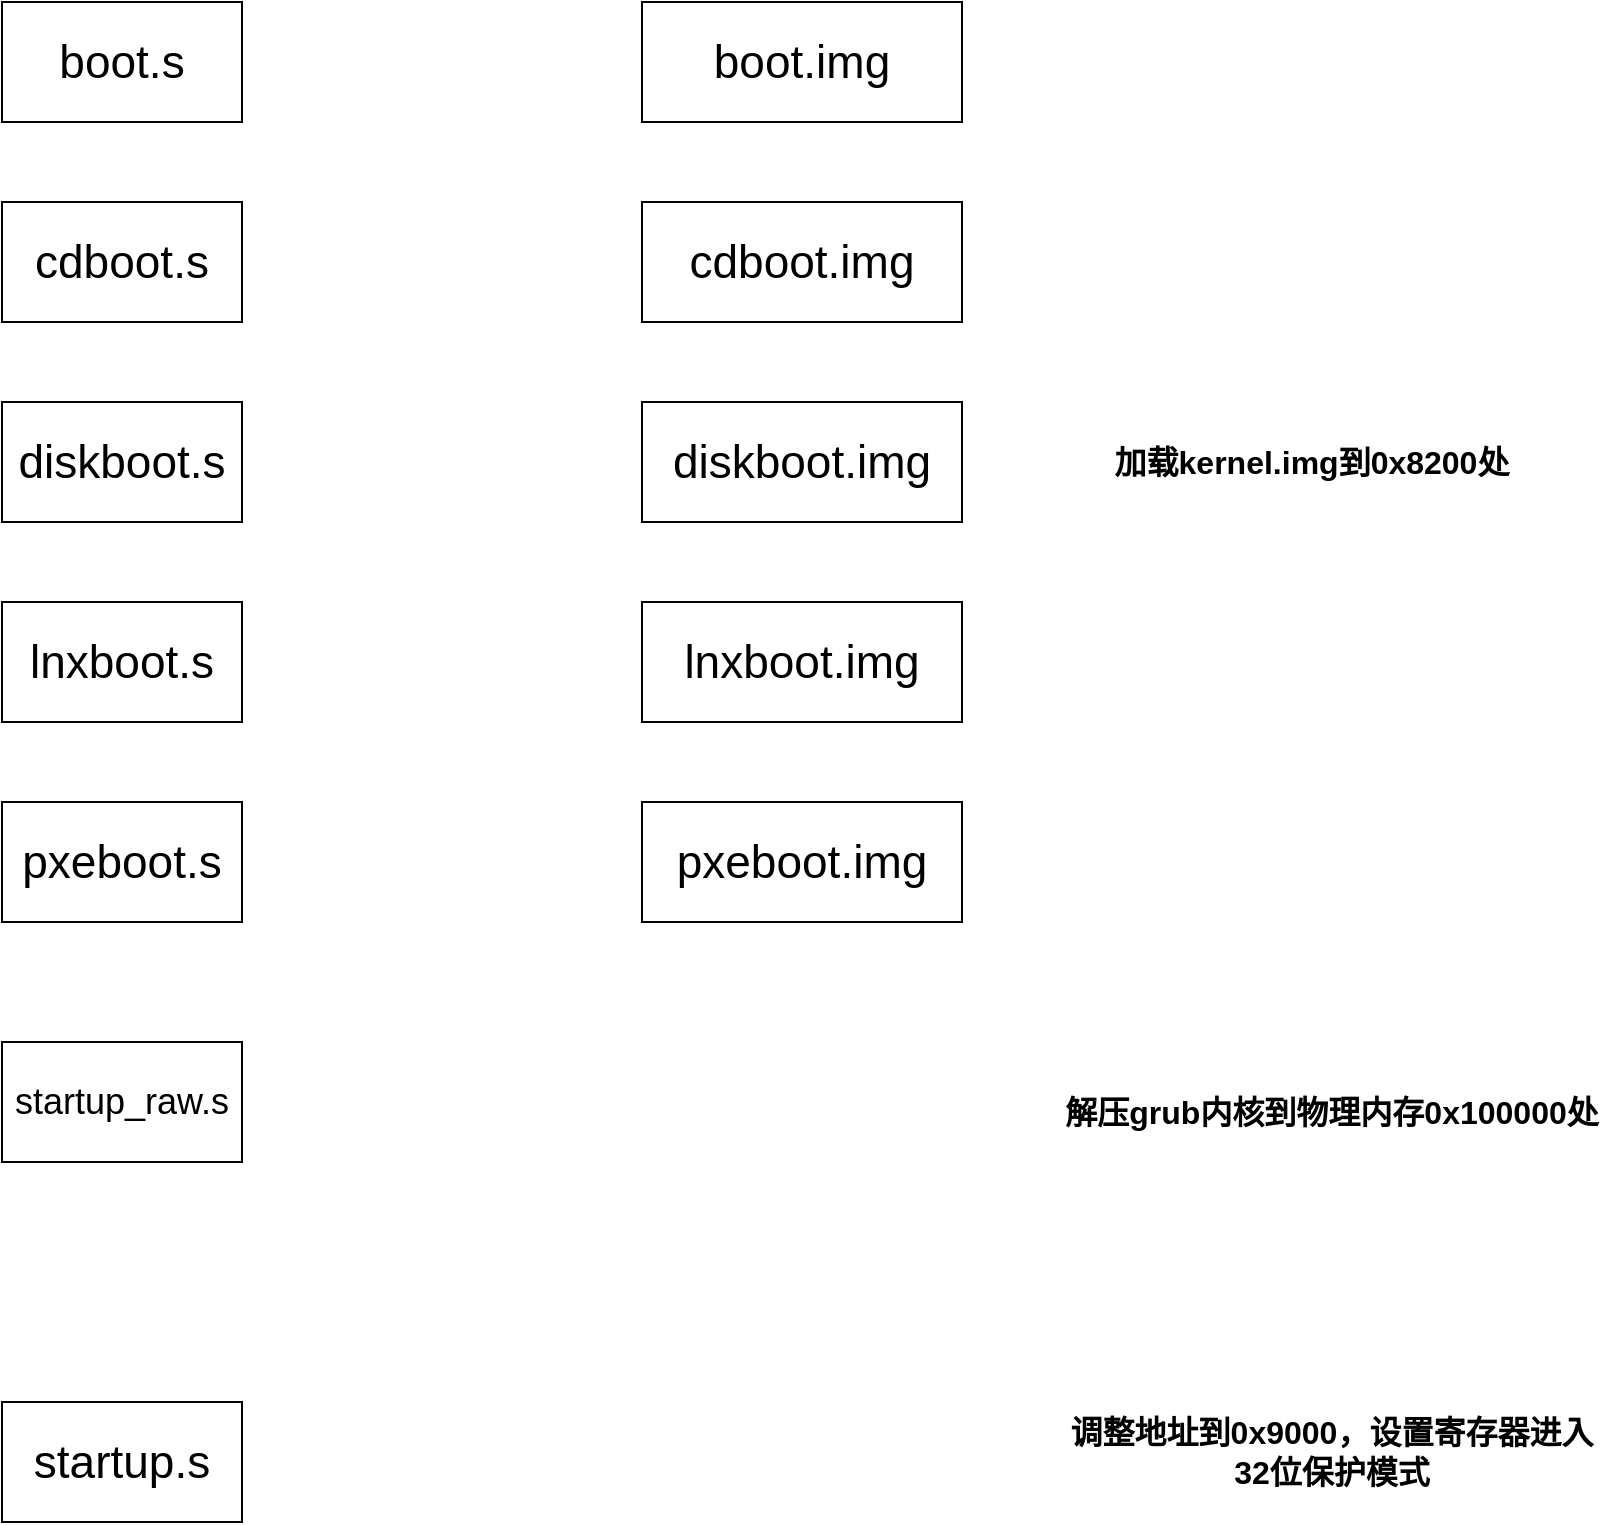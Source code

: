 <mxfile version="26.0.16">
  <diagram name="第 1 页" id="qVd3lY48XYW6TAuIKLlf">
    <mxGraphModel dx="2074" dy="1106" grid="1" gridSize="10" guides="1" tooltips="1" connect="1" arrows="1" fold="1" page="1" pageScale="1" pageWidth="827" pageHeight="1169" math="0" shadow="0">
      <root>
        <mxCell id="0" />
        <mxCell id="1" parent="0" />
        <mxCell id="5AeU0fSuztcq6rPFDfoo-1" value="&lt;font style=&quot;font-size: 23px;&quot;&gt;boot.s&lt;/font&gt;" style="rounded=0;whiteSpace=wrap;html=1;" parent="1" vertex="1">
          <mxGeometry x="80" y="240" width="120" height="60" as="geometry" />
        </mxCell>
        <mxCell id="5AeU0fSuztcq6rPFDfoo-2" value="&lt;font style=&quot;font-size: 23px;&quot;&gt;boot.img&lt;/font&gt;" style="rounded=0;whiteSpace=wrap;html=1;" parent="1" vertex="1">
          <mxGeometry x="400" y="240" width="160" height="60" as="geometry" />
        </mxCell>
        <mxCell id="5AeU0fSuztcq6rPFDfoo-3" value="&lt;font style=&quot;font-size: 23px;&quot;&gt;cdboot.s&lt;/font&gt;" style="rounded=0;whiteSpace=wrap;html=1;" parent="1" vertex="1">
          <mxGeometry x="80" y="340" width="120" height="60" as="geometry" />
        </mxCell>
        <mxCell id="5AeU0fSuztcq6rPFDfoo-4" value="&lt;font style=&quot;font-size: 23px;&quot;&gt;diskboot.s&lt;/font&gt;" style="rounded=0;whiteSpace=wrap;html=1;" parent="1" vertex="1">
          <mxGeometry x="80" y="440" width="120" height="60" as="geometry" />
        </mxCell>
        <mxCell id="5AeU0fSuztcq6rPFDfoo-5" value="&lt;font style=&quot;font-size: 23px;&quot;&gt;lnxboot.s&lt;/font&gt;" style="rounded=0;whiteSpace=wrap;html=1;" parent="1" vertex="1">
          <mxGeometry x="80" y="540" width="120" height="60" as="geometry" />
        </mxCell>
        <mxCell id="5AeU0fSuztcq6rPFDfoo-6" value="&lt;font style=&quot;font-size: 23px;&quot;&gt;pxeboot.s&lt;/font&gt;" style="rounded=0;whiteSpace=wrap;html=1;" parent="1" vertex="1">
          <mxGeometry x="80" y="640" width="120" height="60" as="geometry" />
        </mxCell>
        <mxCell id="5AeU0fSuztcq6rPFDfoo-9" value="&lt;font style=&quot;font-size: 23px;&quot;&gt;cdboot.img&lt;/font&gt;" style="rounded=0;whiteSpace=wrap;html=1;" parent="1" vertex="1">
          <mxGeometry x="400" y="340" width="160" height="60" as="geometry" />
        </mxCell>
        <mxCell id="5AeU0fSuztcq6rPFDfoo-10" value="&lt;font style=&quot;font-size: 23px;&quot;&gt;diskboot.img&lt;/font&gt;" style="rounded=0;whiteSpace=wrap;html=1;" parent="1" vertex="1">
          <mxGeometry x="400" y="440" width="160" height="60" as="geometry" />
        </mxCell>
        <mxCell id="5AeU0fSuztcq6rPFDfoo-11" value="&lt;font style=&quot;font-size: 23px;&quot;&gt;lnxboot.img&lt;/font&gt;" style="rounded=0;whiteSpace=wrap;html=1;" parent="1" vertex="1">
          <mxGeometry x="400" y="540" width="160" height="60" as="geometry" />
        </mxCell>
        <mxCell id="5AeU0fSuztcq6rPFDfoo-12" value="&lt;font style=&quot;font-size: 23px;&quot;&gt;pxeboot.img&lt;/font&gt;" style="rounded=0;whiteSpace=wrap;html=1;" parent="1" vertex="1">
          <mxGeometry x="400" y="640" width="160" height="60" as="geometry" />
        </mxCell>
        <mxCell id="5AeU0fSuztcq6rPFDfoo-13" value="&lt;b&gt;&lt;font style=&quot;font-size: 16px;&quot;&gt;加载kernel.img到0x8200处&lt;/font&gt;&lt;/b&gt;" style="text;html=1;align=center;verticalAlign=middle;whiteSpace=wrap;rounded=0;" parent="1" vertex="1">
          <mxGeometry x="600" y="455" width="270" height="30" as="geometry" />
        </mxCell>
        <mxCell id="Pb4izPmRsPtdc8sdoRqd-1" value="&lt;font style=&quot;font-size: 23px;&quot;&gt;startup.s&lt;/font&gt;" style="rounded=0;whiteSpace=wrap;html=1;" vertex="1" parent="1">
          <mxGeometry x="80" y="940" width="120" height="60" as="geometry" />
        </mxCell>
        <mxCell id="Pb4izPmRsPtdc8sdoRqd-2" value="&lt;font style=&quot;font-size: 18px;&quot;&gt;startup_raw.s&lt;/font&gt;" style="rounded=0;whiteSpace=wrap;html=1;" vertex="1" parent="1">
          <mxGeometry x="80" y="760" width="120" height="60" as="geometry" />
        </mxCell>
        <mxCell id="Pb4izPmRsPtdc8sdoRqd-3" value="&lt;span style=&quot;font-size: 16px;&quot;&gt;&lt;b&gt;解压grub内核到物理内存0x100000处&lt;/b&gt;&lt;/span&gt;" style="text;html=1;align=center;verticalAlign=middle;whiteSpace=wrap;rounded=0;" vertex="1" parent="1">
          <mxGeometry x="610" y="780" width="270" height="30" as="geometry" />
        </mxCell>
        <mxCell id="Pb4izPmRsPtdc8sdoRqd-4" value="&lt;span style=&quot;font-size: 16px;&quot;&gt;&lt;b&gt;调整地址到0x9000，设置寄存器进入32位保护模式&lt;/b&gt;&lt;/span&gt;" style="text;html=1;align=center;verticalAlign=middle;whiteSpace=wrap;rounded=0;" vertex="1" parent="1">
          <mxGeometry x="610" y="950" width="270" height="30" as="geometry" />
        </mxCell>
      </root>
    </mxGraphModel>
  </diagram>
</mxfile>
